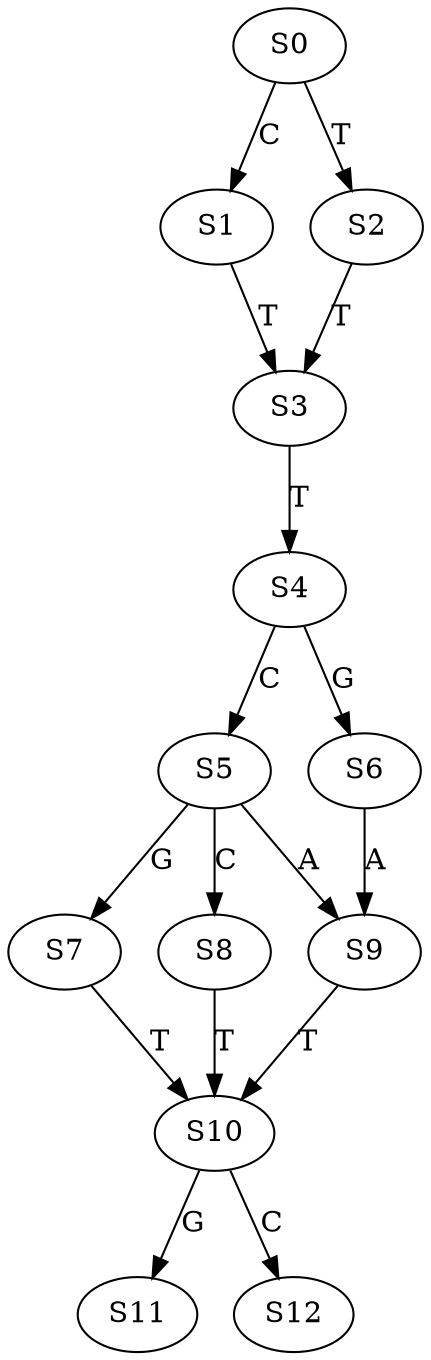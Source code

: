 strict digraph  {
	S0 -> S1 [ label = C ];
	S0 -> S2 [ label = T ];
	S1 -> S3 [ label = T ];
	S2 -> S3 [ label = T ];
	S3 -> S4 [ label = T ];
	S4 -> S5 [ label = C ];
	S4 -> S6 [ label = G ];
	S5 -> S7 [ label = G ];
	S5 -> S8 [ label = C ];
	S5 -> S9 [ label = A ];
	S6 -> S9 [ label = A ];
	S7 -> S10 [ label = T ];
	S8 -> S10 [ label = T ];
	S9 -> S10 [ label = T ];
	S10 -> S11 [ label = G ];
	S10 -> S12 [ label = C ];
}
